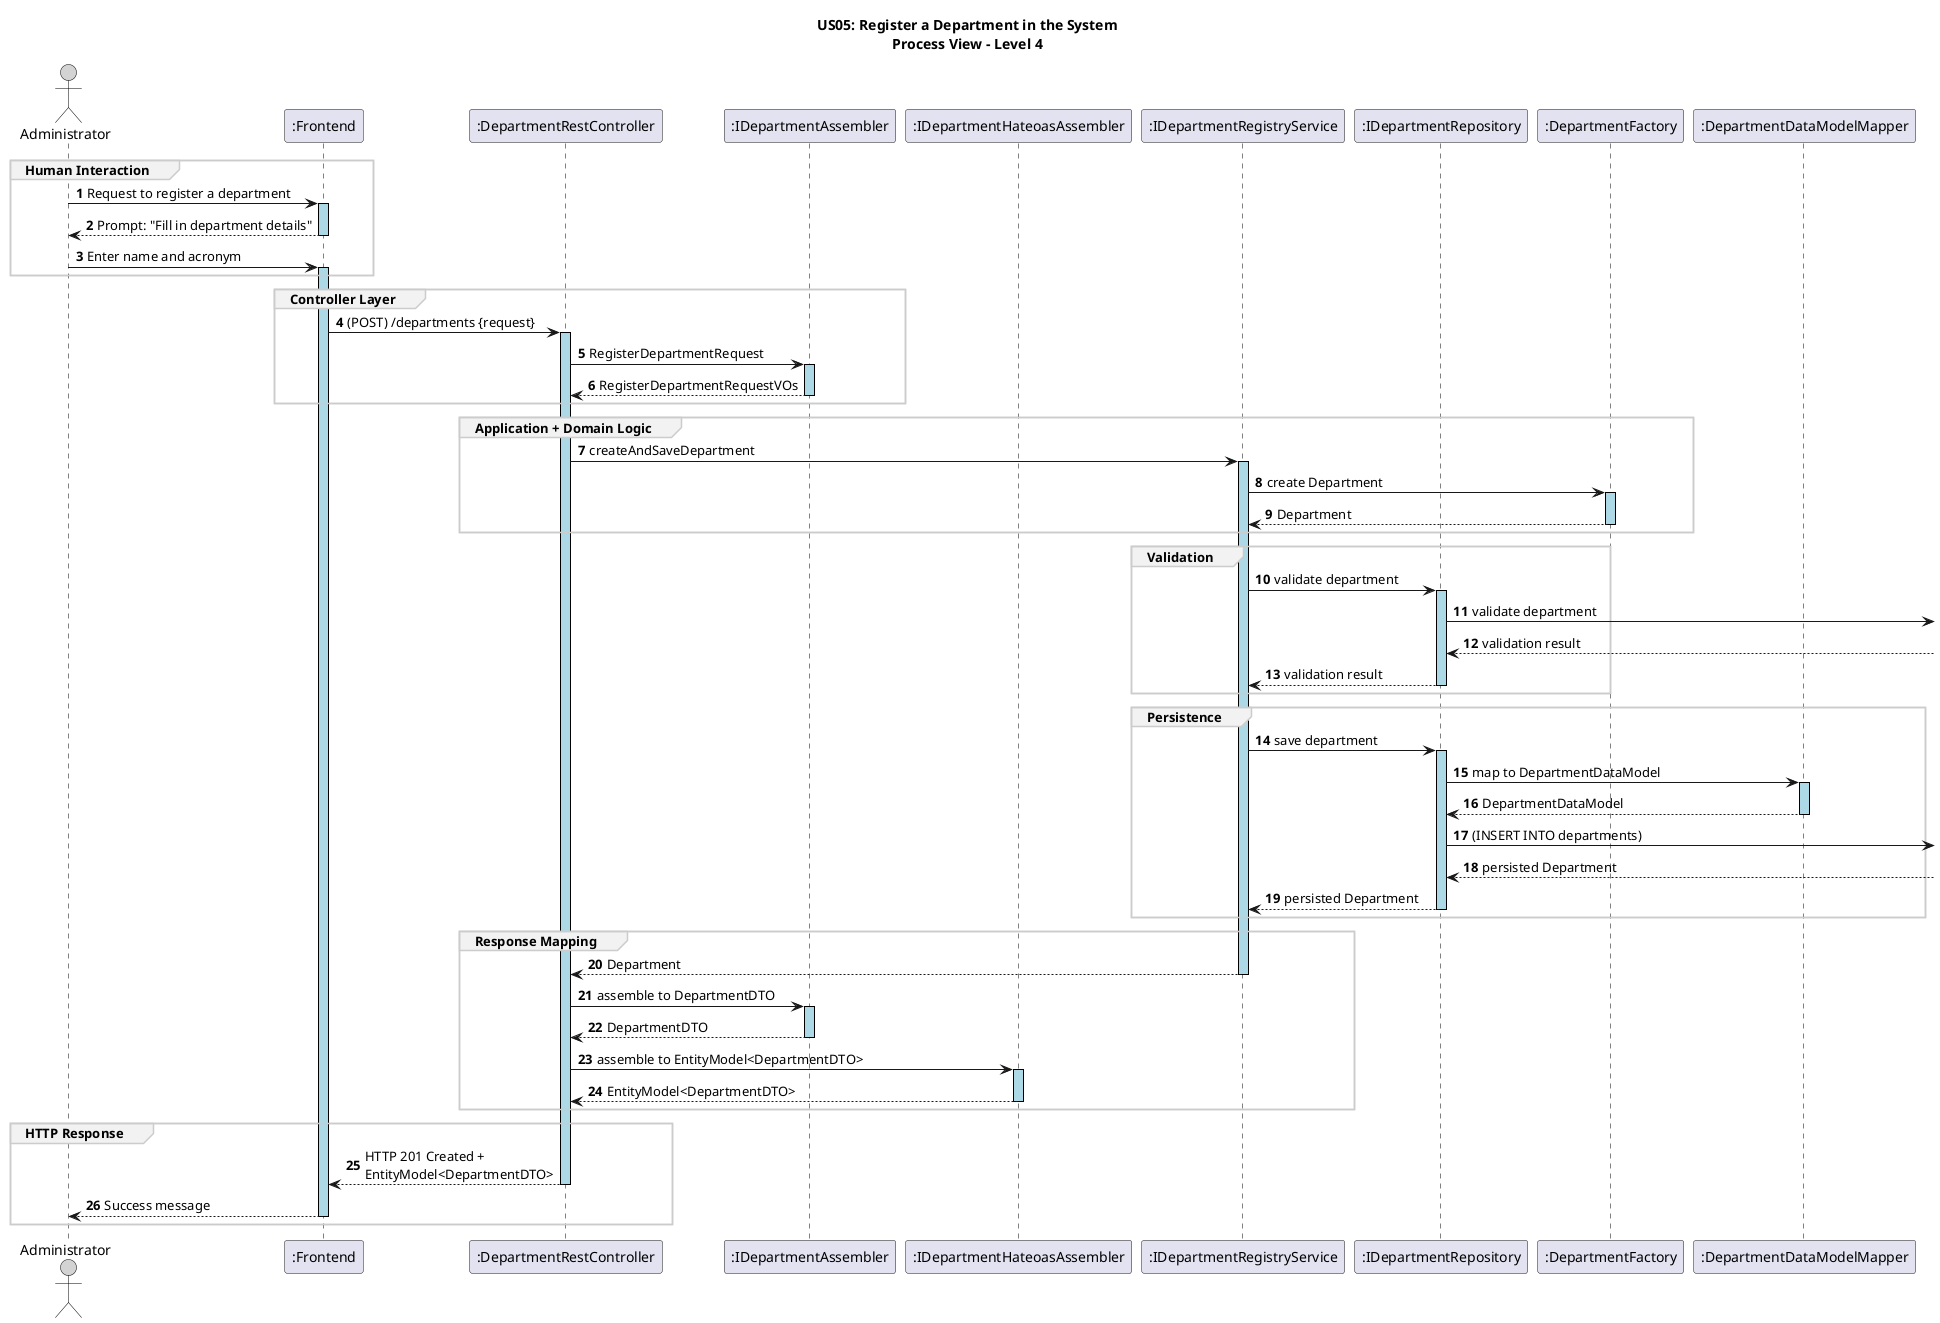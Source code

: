 @startuml

title US05: Register a Department in the System\nProcess View – Level 4

autonumber
skinparam sequence {
    LifelineBorderColor black
    LifelineBackgroundColor LightBlue
    ActorBorderColor black
    ActorBackgroundColor LightGray
    GroupBorderColor #cccccc
    GroupBackgroundColor #f2f2f2
}

actor "Administrator" as ADM
participant ":Frontend" as UI
participant ":DepartmentRestController" as Controller
participant ":IDepartmentAssembler" as Assembler
participant ":IDepartmentHateoasAssembler" as HAAssembler
participant ":IDepartmentRegistryService" as Service
participant ":IDepartmentRepository" as Repository
participant ":DepartmentFactory" as Factory
participant ":DepartmentDataModelMapper" as DataModelMapper

group Human Interaction
ADM -> UI ++: Request to register a department
UI --> ADM --: Prompt: "Fill in department details"
ADM -> UI ++: Enter name and acronym
end group

group Controller Layer
UI -> Controller ++: (POST) /departments {request}
Controller -> Assembler ++: RegisterDepartmentRequest
Assembler --> Controller --: RegisterDepartmentRequestVOs
end group


group Application + Domain Logic
Controller -> Service ++: createAndSaveDepartment
Service -> Factory ++: create Department
Factory --> Service --: Department
end group

group Validation
Service -> Repository ++: validate department
Repository -> : validate department
Repository <-- : validation result
Repository --> Service --: validation result
end group

group Persistence
Service -> Repository ++: save department
Repository -> DataModelMapper ++: map to DepartmentDataModel
DataModelMapper --> Repository --: DepartmentDataModel
Repository -> : (INSERT INTO departments)
Repository <-- : persisted Department
Repository --> Service --: persisted Department
end group

group Response Mapping
Service --> Controller --: Department
Controller -> Assembler ++: assemble to DepartmentDTO
Assembler --> Controller --: DepartmentDTO
Controller -> HAAssembler ++: assemble to EntityModel<DepartmentDTO>
HAAssembler --> Controller --: EntityModel<DepartmentDTO>
end group

group HTTP Response
Controller --> UI --: HTTP 201 Created + \nEntityModel<DepartmentDTO>
UI --> ADM --: Success message
end group

@enduml
